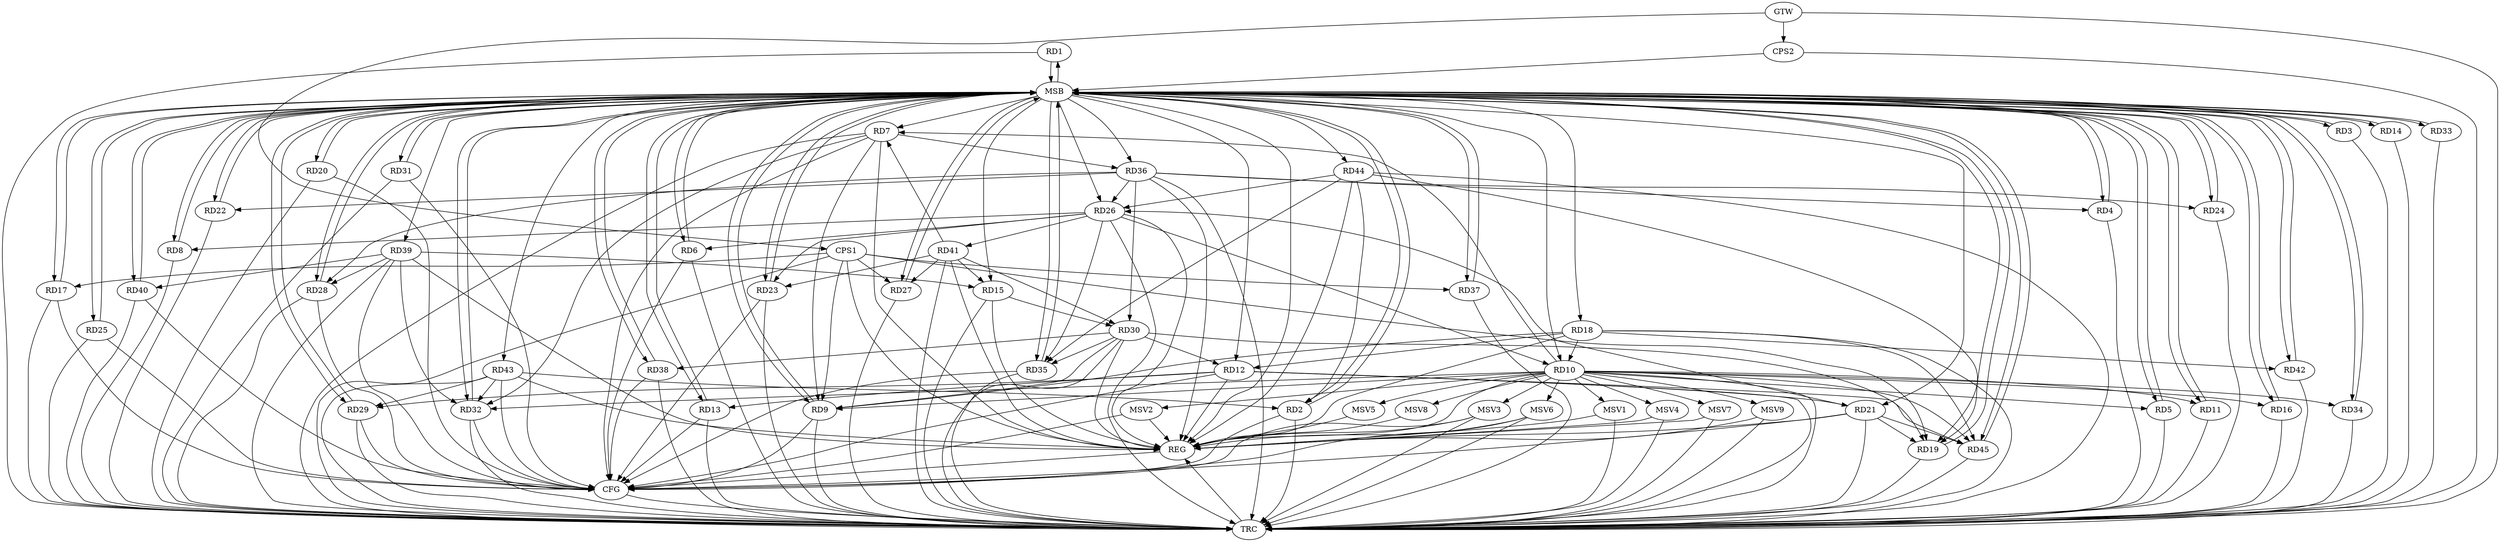 strict digraph G {
  RD1 [ label="RD1" ];
  RD2 [ label="RD2" ];
  RD3 [ label="RD3" ];
  RD4 [ label="RD4" ];
  RD5 [ label="RD5" ];
  RD6 [ label="RD6" ];
  RD7 [ label="RD7" ];
  RD8 [ label="RD8" ];
  RD9 [ label="RD9" ];
  RD10 [ label="RD10" ];
  RD11 [ label="RD11" ];
  RD12 [ label="RD12" ];
  RD13 [ label="RD13" ];
  RD14 [ label="RD14" ];
  RD15 [ label="RD15" ];
  RD16 [ label="RD16" ];
  RD17 [ label="RD17" ];
  RD18 [ label="RD18" ];
  RD19 [ label="RD19" ];
  RD20 [ label="RD20" ];
  RD21 [ label="RD21" ];
  RD22 [ label="RD22" ];
  RD23 [ label="RD23" ];
  RD24 [ label="RD24" ];
  RD25 [ label="RD25" ];
  RD26 [ label="RD26" ];
  RD27 [ label="RD27" ];
  RD28 [ label="RD28" ];
  RD29 [ label="RD29" ];
  RD30 [ label="RD30" ];
  RD31 [ label="RD31" ];
  RD32 [ label="RD32" ];
  RD33 [ label="RD33" ];
  RD34 [ label="RD34" ];
  RD35 [ label="RD35" ];
  RD36 [ label="RD36" ];
  RD37 [ label="RD37" ];
  RD38 [ label="RD38" ];
  RD39 [ label="RD39" ];
  RD40 [ label="RD40" ];
  RD41 [ label="RD41" ];
  RD42 [ label="RD42" ];
  RD43 [ label="RD43" ];
  RD44 [ label="RD44" ];
  RD45 [ label="RD45" ];
  CPS1 [ label="CPS1" ];
  CPS2 [ label="CPS2" ];
  GTW [ label="GTW" ];
  REG [ label="REG" ];
  MSB [ label="MSB" ];
  CFG [ label="CFG" ];
  TRC [ label="TRC" ];
  MSV1 [ label="MSV1" ];
  MSV2 [ label="MSV2" ];
  MSV3 [ label="MSV3" ];
  MSV4 [ label="MSV4" ];
  MSV5 [ label="MSV5" ];
  MSV6 [ label="MSV6" ];
  MSV7 [ label="MSV7" ];
  MSV8 [ label="MSV8" ];
  MSV9 [ label="MSV9" ];
  RD43 -> RD2;
  RD44 -> RD2;
  RD36 -> RD4;
  RD10 -> RD5;
  RD26 -> RD6;
  RD7 -> RD9;
  RD10 -> RD7;
  RD7 -> RD32;
  RD7 -> RD36;
  RD41 -> RD7;
  RD26 -> RD8;
  RD10 -> RD9;
  RD18 -> RD9;
  RD30 -> RD9;
  RD10 -> RD11;
  RD10 -> RD16;
  RD18 -> RD10;
  RD26 -> RD10;
  RD10 -> RD32;
  RD10 -> RD34;
  RD10 -> RD45;
  RD12 -> RD13;
  RD18 -> RD12;
  RD12 -> RD21;
  RD12 -> RD29;
  RD30 -> RD12;
  RD12 -> RD45;
  RD15 -> RD30;
  RD39 -> RD15;
  RD41 -> RD15;
  RD18 -> RD42;
  RD18 -> RD45;
  RD21 -> RD19;
  RD30 -> RD19;
  RD44 -> RD19;
  RD21 -> RD26;
  RD21 -> RD45;
  RD36 -> RD22;
  RD26 -> RD23;
  RD41 -> RD23;
  RD36 -> RD24;
  RD26 -> RD35;
  RD36 -> RD26;
  RD26 -> RD41;
  RD44 -> RD26;
  RD41 -> RD27;
  RD36 -> RD28;
  RD39 -> RD28;
  RD43 -> RD29;
  RD30 -> RD35;
  RD36 -> RD30;
  RD30 -> RD38;
  RD41 -> RD30;
  RD39 -> RD32;
  RD43 -> RD32;
  RD44 -> RD35;
  RD39 -> RD40;
  CPS1 -> RD37;
  CPS1 -> RD9;
  CPS1 -> RD19;
  CPS1 -> RD27;
  CPS1 -> RD17;
  GTW -> CPS1;
  GTW -> CPS2;
  RD7 -> REG;
  RD10 -> REG;
  RD12 -> REG;
  RD15 -> REG;
  RD18 -> REG;
  RD21 -> REG;
  RD26 -> REG;
  RD30 -> REG;
  RD36 -> REG;
  RD39 -> REG;
  RD41 -> REG;
  RD43 -> REG;
  RD44 -> REG;
  CPS1 -> REG;
  RD1 -> MSB;
  MSB -> RD4;
  MSB -> RD8;
  MSB -> RD21;
  MSB -> RD33;
  MSB -> RD39;
  MSB -> RD42;
  MSB -> REG;
  RD2 -> MSB;
  MSB -> RD3;
  MSB -> RD25;
  RD3 -> MSB;
  MSB -> RD31;
  MSB -> RD35;
  MSB -> RD37;
  RD4 -> MSB;
  MSB -> RD5;
  MSB -> RD12;
  MSB -> RD24;
  MSB -> RD29;
  RD5 -> MSB;
  MSB -> RD2;
  MSB -> RD18;
  MSB -> RD22;
  RD6 -> MSB;
  MSB -> RD11;
  MSB -> RD20;
  MSB -> RD23;
  MSB -> RD27;
  MSB -> RD34;
  RD8 -> MSB;
  MSB -> RD17;
  MSB -> RD26;
  RD9 -> MSB;
  MSB -> RD45;
  RD11 -> MSB;
  MSB -> RD9;
  MSB -> RD10;
  MSB -> RD28;
  RD13 -> MSB;
  RD14 -> MSB;
  MSB -> RD32;
  RD16 -> MSB;
  MSB -> RD15;
  RD17 -> MSB;
  MSB -> RD14;
  MSB -> RD16;
  MSB -> RD19;
  RD19 -> MSB;
  RD20 -> MSB;
  MSB -> RD38;
  RD22 -> MSB;
  RD23 -> MSB;
  RD24 -> MSB;
  MSB -> RD7;
  MSB -> RD13;
  RD25 -> MSB;
  MSB -> RD40;
  RD27 -> MSB;
  RD28 -> MSB;
  MSB -> RD1;
  RD29 -> MSB;
  MSB -> RD6;
  MSB -> RD44;
  RD31 -> MSB;
  RD32 -> MSB;
  RD33 -> MSB;
  MSB -> RD43;
  RD34 -> MSB;
  RD35 -> MSB;
  RD37 -> MSB;
  RD38 -> MSB;
  RD40 -> MSB;
  MSB -> RD36;
  RD42 -> MSB;
  RD45 -> MSB;
  CPS2 -> MSB;
  RD12 -> CFG;
  RD38 -> CFG;
  RD13 -> CFG;
  RD39 -> CFG;
  RD17 -> CFG;
  RD2 -> CFG;
  RD25 -> CFG;
  RD6 -> CFG;
  RD28 -> CFG;
  RD7 -> CFG;
  RD43 -> CFG;
  RD9 -> CFG;
  RD31 -> CFG;
  RD32 -> CFG;
  RD20 -> CFG;
  RD29 -> CFG;
  RD40 -> CFG;
  RD23 -> CFG;
  RD21 -> CFG;
  RD35 -> CFG;
  REG -> CFG;
  RD1 -> TRC;
  RD2 -> TRC;
  RD3 -> TRC;
  RD4 -> TRC;
  RD5 -> TRC;
  RD6 -> TRC;
  RD7 -> TRC;
  RD8 -> TRC;
  RD9 -> TRC;
  RD10 -> TRC;
  RD11 -> TRC;
  RD12 -> TRC;
  RD13 -> TRC;
  RD14 -> TRC;
  RD15 -> TRC;
  RD16 -> TRC;
  RD17 -> TRC;
  RD18 -> TRC;
  RD19 -> TRC;
  RD20 -> TRC;
  RD21 -> TRC;
  RD22 -> TRC;
  RD23 -> TRC;
  RD24 -> TRC;
  RD25 -> TRC;
  RD26 -> TRC;
  RD27 -> TRC;
  RD28 -> TRC;
  RD29 -> TRC;
  RD30 -> TRC;
  RD31 -> TRC;
  RD32 -> TRC;
  RD33 -> TRC;
  RD34 -> TRC;
  RD35 -> TRC;
  RD36 -> TRC;
  RD37 -> TRC;
  RD38 -> TRC;
  RD39 -> TRC;
  RD40 -> TRC;
  RD41 -> TRC;
  RD42 -> TRC;
  RD43 -> TRC;
  RD44 -> TRC;
  RD45 -> TRC;
  CPS1 -> TRC;
  CPS2 -> TRC;
  GTW -> TRC;
  CFG -> TRC;
  TRC -> REG;
  RD10 -> MSV1;
  RD10 -> MSV2;
  MSV1 -> REG;
  MSV1 -> TRC;
  MSV2 -> REG;
  MSV2 -> CFG;
  RD10 -> MSV3;
  RD10 -> MSV4;
  RD10 -> MSV5;
  RD10 -> MSV6;
  MSV3 -> REG;
  MSV3 -> TRC;
  MSV3 -> CFG;
  MSV4 -> REG;
  MSV4 -> TRC;
  MSV5 -> REG;
  MSV6 -> REG;
  MSV6 -> TRC;
  MSV6 -> CFG;
  RD10 -> MSV7;
  RD10 -> MSV8;
  MSV7 -> REG;
  MSV7 -> TRC;
  MSV8 -> REG;
  RD10 -> MSV9;
  MSV9 -> REG;
  MSV9 -> TRC;
}
